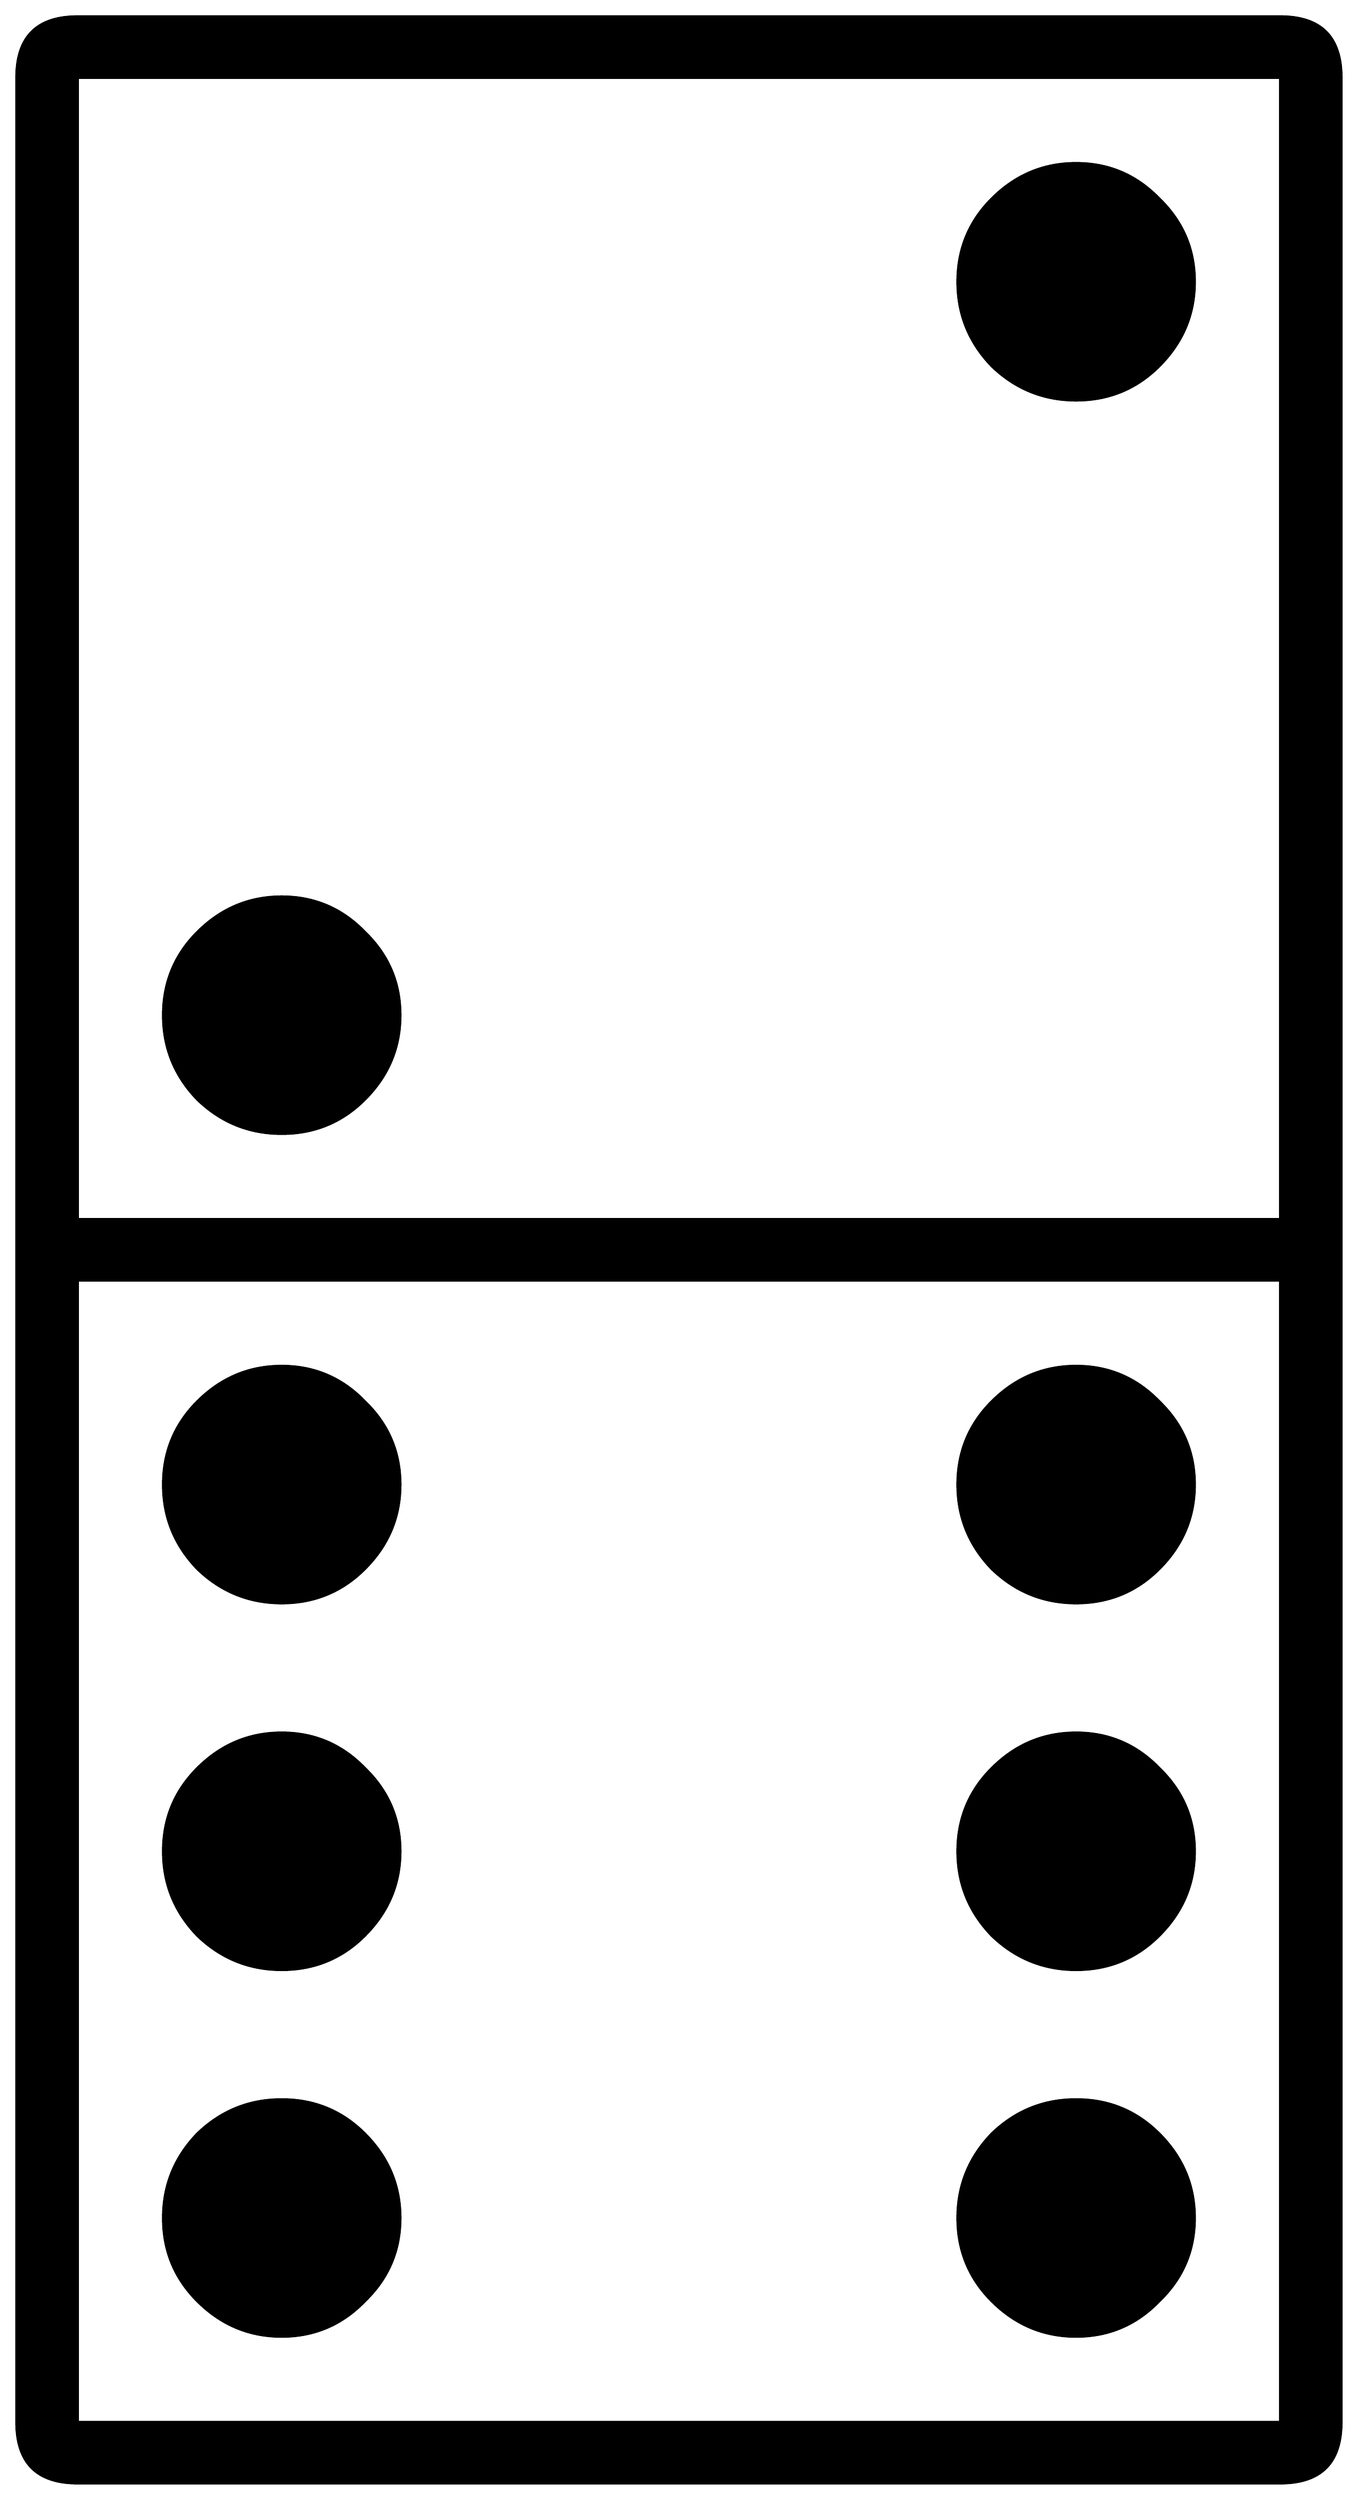 


\begin{tikzpicture}[y=0.80pt, x=0.80pt, yscale=-1.0, xscale=1.0, inner sep=0pt, outer sep=0pt]
\begin{scope}[shift={(100.0,1706.0)},nonzero rule]
  \path[draw=.,fill=.,line width=1.600pt] (1099.0,377.0) .. controls
    (1099.0,410.333) and (1082.333,427.0) .. (1049.0,427.0) --
    (65.0,427.0) .. controls (31.667,427.0) and (15.0,410.333) ..
    (15.0,377.0) -- (15.0,-1541.0) .. controls (15.0,-1574.333)
    and (31.667,-1591.0) .. (65.0,-1591.0) -- (1049.0,-1591.0) ..
    controls (1082.333,-1591.0) and (1099.0,-1574.333) ..
    (1099.0,-1541.0) -- (1099.0,377.0) -- cycle(1049.0,-607.0)
    -- (1049.0,-1541.0) -- (65.0,-1541.0) -- (65.0,-607.0) --
    (1049.0,-607.0) -- cycle(1049.0,377.0) -- (1049.0,-557.0) --
    (65.0,-557.0) -- (65.0,377.0) -- (1049.0,377.0) --
    cycle(979.0,-1374.0) .. controls (979.0,-1347.333) and
    (969.333,-1324.333) .. (950.0,-1305.0) .. controls
    (931.333,-1286.333) and (908.667,-1277.0) .. (882.0,-1277.0) ..
    controls (855.333,-1277.0) and (832.333,-1286.333) ..
    (813.0,-1305.0) .. controls (794.333,-1324.333) and
    (785.0,-1347.333) .. (785.0,-1374.0) .. controls
    (785.0,-1400.667) and (794.333,-1423.333) .. (813.0,-1442.0) ..
    controls (832.333,-1461.333) and (855.333,-1471.0) ..
    (882.0,-1471.0) .. controls (908.667,-1471.0) and
    (931.333,-1461.333) .. (950.0,-1442.0) .. controls
    (969.333,-1423.333) and (979.0,-1400.667) .. (979.0,-1374.0) --
    cycle(979.0,-390.0) .. controls (979.0,-363.333) and
    (969.333,-340.333) .. (950.0,-321.0) .. controls (931.333,-302.333)
    and (908.667,-293.0) .. (882.0,-293.0) .. controls
    (855.333,-293.0) and (832.333,-302.333) .. (813.0,-321.0) ..
    controls (794.333,-340.333) and (785.0,-363.333) .. (785.0,-390.0)
    .. controls (785.0,-416.667) and (794.333,-439.333) ..
    (813.0,-458.0) .. controls (832.333,-477.333) and (855.333,-487.0)
    .. (882.0,-487.0) .. controls (908.667,-487.0) and
    (931.333,-477.333) .. (950.0,-458.0) .. controls (969.333,-439.333)
    and (979.0,-416.667) .. (979.0,-390.0) -- cycle(329.0,-774.0)
    .. controls (329.0,-747.333) and (319.333,-724.333) ..
    (300.0,-705.0) .. controls (281.333,-686.333) and (258.667,-677.0)
    .. (232.0,-677.0) .. controls (205.333,-677.0) and
    (182.333,-686.333) .. (163.0,-705.0) .. controls (144.333,-724.333)
    and (135.0,-747.333) .. (135.0,-774.0) .. controls
    (135.0,-800.667) and (144.333,-823.333) .. (163.0,-842.0) ..
    controls (182.333,-861.333) and (205.333,-871.0) .. (232.0,-871.0)
    .. controls (258.667,-871.0) and (281.333,-861.333) ..
    (300.0,-842.0) .. controls (319.333,-823.333) and (329.0,-800.667)
    .. (329.0,-774.0) -- cycle(979.0,-90.0) .. controls
    (979.0,-63.333) and (969.333,-40.333) .. (950.0,-21.0) .. controls
    (931.333,-2.333) and (908.667,7.0) .. (882.0,7.0) .. controls
    (855.333,7.0) and (832.333,-2.333) .. (813.0,-21.0) .. controls
    (794.333,-40.333) and (785.0,-63.333) .. (785.0,-90.0) .. controls
    (785.0,-116.667) and (794.333,-139.333) .. (813.0,-158.0) ..
    controls (832.333,-177.333) and (855.333,-187.0) .. (882.0,-187.0)
    .. controls (908.667,-187.0) and (931.333,-177.333) ..
    (950.0,-158.0) .. controls (969.333,-139.333) and (979.0,-116.667)
    .. (979.0,-90.0) -- cycle(979.0,210.0) .. controls
    (979.0,236.667) and (969.333,259.333) .. (950.0,278.0) .. controls
    (931.333,297.333) and (908.667,307.0) .. (882.0,307.0) .. controls
    (855.333,307.0) and (832.333,297.333) .. (813.0,278.0) .. controls
    (794.333,259.333) and (785.0,236.667) .. (785.0,210.0) .. controls
    (785.0,183.333) and (794.333,160.333) .. (813.0,141.0) .. controls
    (832.333,122.333) and (855.333,113.0) .. (882.0,113.0) .. controls
    (908.667,113.0) and (931.333,122.333) .. (950.0,141.0) .. controls
    (969.333,160.333) and (979.0,183.333) .. (979.0,210.0) --
    cycle(329.0,-390.0) .. controls (329.0,-363.333) and
    (319.333,-340.333) .. (300.0,-321.0) .. controls (281.333,-302.333)
    and (258.667,-293.0) .. (232.0,-293.0) .. controls
    (205.333,-293.0) and (182.333,-302.333) .. (163.0,-321.0) ..
    controls (144.333,-340.333) and (135.0,-363.333) .. (135.0,-390.0)
    .. controls (135.0,-416.667) and (144.333,-439.333) ..
    (163.0,-458.0) .. controls (182.333,-477.333) and (205.333,-487.0)
    .. (232.0,-487.0) .. controls (258.667,-487.0) and
    (281.333,-477.333) .. (300.0,-458.0) .. controls (319.333,-439.333)
    and (329.0,-416.667) .. (329.0,-390.0) -- cycle(329.0,-90.0)
    .. controls (329.0,-63.333) and (319.333,-40.333) .. (300.0,-21.0)
    .. controls (281.333,-2.333) and (258.667,7.0) .. (232.0,7.0) ..
    controls (205.333,7.0) and (182.333,-2.333) .. (163.0,-21.0) ..
    controls (144.333,-40.333) and (135.0,-63.333) .. (135.0,-90.0) ..
    controls (135.0,-116.667) and (144.333,-139.333) .. (163.0,-158.0)
    .. controls (182.333,-177.333) and (205.333,-187.0) ..
    (232.0,-187.0) .. controls (258.667,-187.0) and (281.333,-177.333)
    .. (300.0,-158.0) .. controls (319.333,-139.333) and
    (329.0,-116.667) .. (329.0,-90.0) -- cycle(329.0,210.0) ..
    controls (329.0,236.667) and (319.333,259.333) .. (300.0,278.0) ..
    controls (281.333,297.333) and (258.667,307.0) .. (232.0,307.0) ..
    controls (205.333,307.0) and (182.333,297.333) .. (163.0,278.0) ..
    controls (144.333,259.333) and (135.0,236.667) .. (135.0,210.0) ..
    controls (135.0,183.333) and (144.333,160.333) .. (163.0,141.0) ..
    controls (182.333,122.333) and (205.333,113.0) .. (232.0,113.0) ..
    controls (258.667,113.0) and (281.333,122.333) .. (300.0,141.0) ..
    controls (319.333,160.333) and (329.0,183.333) .. (329.0,210.0) --
    cycle;
\end{scope}

\end{tikzpicture}

